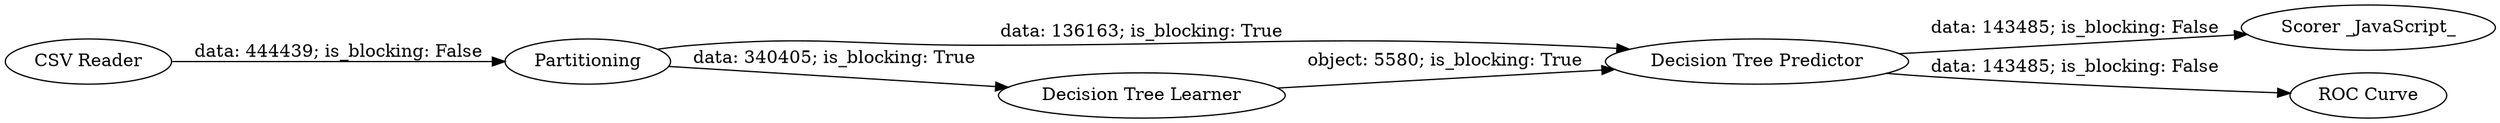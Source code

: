 digraph {
	"-7429713740288145667_4" [label="Decision Tree Predictor"]
	"-7429713740288145667_5" [label="Scorer _JavaScript_"]
	"-7429713740288145667_1" [label="CSV Reader"]
	"-7429713740288145667_2" [label=Partitioning]
	"-7429713740288145667_3" [label="Decision Tree Learner"]
	"-7429713740288145667_6" [label="ROC Curve"]
	"-7429713740288145667_2" -> "-7429713740288145667_3" [label="data: 340405; is_blocking: True"]
	"-7429713740288145667_4" -> "-7429713740288145667_5" [label="data: 143485; is_blocking: False"]
	"-7429713740288145667_3" -> "-7429713740288145667_4" [label="object: 5580; is_blocking: True"]
	"-7429713740288145667_4" -> "-7429713740288145667_6" [label="data: 143485; is_blocking: False"]
	"-7429713740288145667_1" -> "-7429713740288145667_2" [label="data: 444439; is_blocking: False"]
	"-7429713740288145667_2" -> "-7429713740288145667_4" [label="data: 136163; is_blocking: True"]
	rankdir=LR
}
